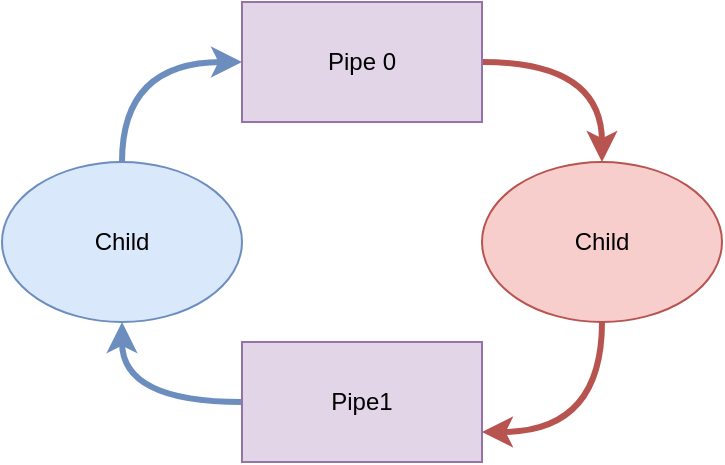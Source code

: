 <mxfile version="13.5.8" type="github">
  <diagram id="xRr3j1071E7Sd-Uy8gGc" name="Page-1">
    <mxGraphModel dx="1461" dy="945" grid="1" gridSize="10" guides="1" tooltips="1" connect="1" arrows="1" fold="1" page="1" pageScale="1" pageWidth="827" pageHeight="1169" math="0" shadow="0">
      <root>
        <mxCell id="0" />
        <mxCell id="1" parent="0" />
        <mxCell id="1PCTBVe1F2xrJ-r8mCBY-1" style="edgeStyle=orthogonalEdgeStyle;rounded=0;orthogonalLoop=1;jettySize=auto;html=1;entryX=0;entryY=0.5;entryDx=0;entryDy=0;strokeWidth=3;curved=1;fillColor=#dae8fc;strokeColor=#6c8ebf;exitX=0.5;exitY=0;exitDx=0;exitDy=0;" edge="1" parent="1" target="1PCTBVe1F2xrJ-r8mCBY-5" source="1PCTBVe1F2xrJ-r8mCBY-8">
          <mxGeometry relative="1" as="geometry">
            <mxPoint x="-400" y="345" as="sourcePoint" />
          </mxGeometry>
        </mxCell>
        <mxCell id="1PCTBVe1F2xrJ-r8mCBY-2" style="edgeStyle=orthogonalEdgeStyle;curved=1;rounded=0;orthogonalLoop=1;jettySize=auto;html=1;entryX=1;entryY=0.75;entryDx=0;entryDy=0;strokeWidth=3;fillColor=#f8cecc;strokeColor=#b85450;" edge="1" parent="1" source="1PCTBVe1F2xrJ-r8mCBY-3" target="1PCTBVe1F2xrJ-r8mCBY-7">
          <mxGeometry relative="1" as="geometry" />
        </mxCell>
        <mxCell id="1PCTBVe1F2xrJ-r8mCBY-3" value="Child" style="ellipse;whiteSpace=wrap;html=1;fillColor=#f8cecc;strokeColor=#b85450;" vertex="1" parent="1">
          <mxGeometry x="-220" y="340" width="120" height="80" as="geometry" />
        </mxCell>
        <mxCell id="1PCTBVe1F2xrJ-r8mCBY-4" style="edgeStyle=orthogonalEdgeStyle;curved=1;rounded=0;orthogonalLoop=1;jettySize=auto;html=1;entryX=0.5;entryY=0;entryDx=0;entryDy=0;strokeWidth=3;exitX=1;exitY=0.5;exitDx=0;exitDy=0;fillColor=#f8cecc;strokeColor=#b85450;" edge="1" parent="1" source="1PCTBVe1F2xrJ-r8mCBY-5" target="1PCTBVe1F2xrJ-r8mCBY-3">
          <mxGeometry relative="1" as="geometry" />
        </mxCell>
        <mxCell id="1PCTBVe1F2xrJ-r8mCBY-5" value="Pipe 0" style="rounded=0;whiteSpace=wrap;html=1;fillColor=#e1d5e7;strokeColor=#9673a6;" vertex="1" parent="1">
          <mxGeometry x="-340" y="260" width="120" height="60" as="geometry" />
        </mxCell>
        <mxCell id="1PCTBVe1F2xrJ-r8mCBY-6" style="edgeStyle=orthogonalEdgeStyle;curved=1;rounded=0;orthogonalLoop=1;jettySize=auto;html=1;strokeWidth=3;exitX=0;exitY=0.5;exitDx=0;exitDy=0;fillColor=#dae8fc;strokeColor=#6c8ebf;entryX=0.5;entryY=1;entryDx=0;entryDy=0;" edge="1" parent="1" source="1PCTBVe1F2xrJ-r8mCBY-7" target="1PCTBVe1F2xrJ-r8mCBY-8">
          <mxGeometry relative="1" as="geometry">
            <mxPoint x="-400" y="425" as="targetPoint" />
          </mxGeometry>
        </mxCell>
        <mxCell id="1PCTBVe1F2xrJ-r8mCBY-7" value="Pipe1" style="rounded=0;whiteSpace=wrap;html=1;fillColor=#e1d5e7;strokeColor=#9673a6;" vertex="1" parent="1">
          <mxGeometry x="-340" y="430" width="120" height="60" as="geometry" />
        </mxCell>
        <mxCell id="1PCTBVe1F2xrJ-r8mCBY-8" value="Child" style="ellipse;whiteSpace=wrap;html=1;fillColor=#dae8fc;strokeColor=#6c8ebf;" vertex="1" parent="1">
          <mxGeometry x="-460" y="340" width="120" height="80" as="geometry" />
        </mxCell>
      </root>
    </mxGraphModel>
  </diagram>
</mxfile>
